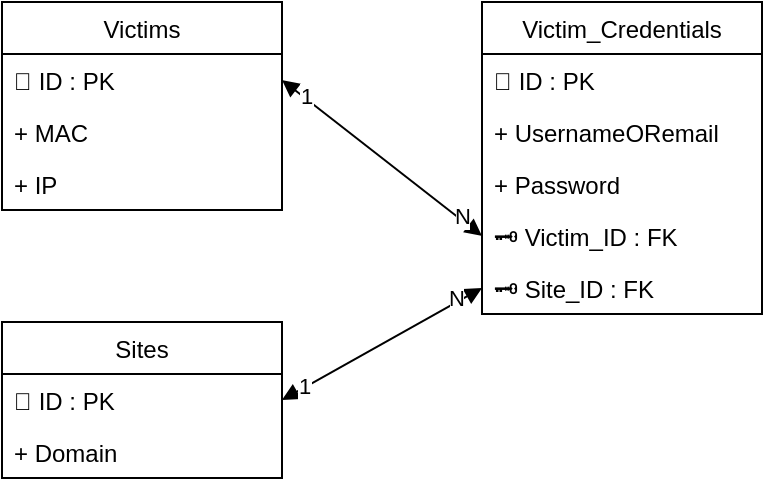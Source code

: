 <mxfile version="17.2.4" type="device"><diagram id="Jo3uVUITMqKza-cHhuF5" name="Diagram"><mxGraphModel dx="1038" dy="641" grid="1" gridSize="10" guides="1" tooltips="1" connect="1" arrows="1" fold="1" page="1" pageScale="1" pageWidth="850" pageHeight="1100" math="0" shadow="0"><root><mxCell id="0"/><mxCell id="1" parent="0"/><mxCell id="YiCvWo0h0xLFBs88haGI-9" value="Sites" style="swimlane;fontStyle=0;childLayout=stackLayout;horizontal=1;startSize=26;fillColor=none;horizontalStack=0;resizeParent=1;resizeParentMax=0;resizeLast=0;collapsible=1;marginBottom=0;" vertex="1" parent="1"><mxGeometry x="100" y="320" width="140" height="78" as="geometry"/></mxCell><mxCell id="YiCvWo0h0xLFBs88haGI-10" value="🔑 ID : PK" style="text;strokeColor=none;fillColor=none;align=left;verticalAlign=top;spacingLeft=4;spacingRight=4;overflow=hidden;rotatable=0;points=[[0,0.5],[1,0.5]];portConstraint=eastwest;" vertex="1" parent="YiCvWo0h0xLFBs88haGI-9"><mxGeometry y="26" width="140" height="26" as="geometry"/></mxCell><mxCell id="YiCvWo0h0xLFBs88haGI-11" value="+ Domain" style="text;strokeColor=none;fillColor=none;align=left;verticalAlign=top;spacingLeft=4;spacingRight=4;overflow=hidden;rotatable=0;points=[[0,0.5],[1,0.5]];portConstraint=eastwest;" vertex="1" parent="YiCvWo0h0xLFBs88haGI-9"><mxGeometry y="52" width="140" height="26" as="geometry"/></mxCell><mxCell id="YiCvWo0h0xLFBs88haGI-13" value="Victims" style="swimlane;fontStyle=0;childLayout=stackLayout;horizontal=1;startSize=26;fillColor=none;horizontalStack=0;resizeParent=1;resizeParentMax=0;resizeLast=0;collapsible=1;marginBottom=0;" vertex="1" parent="1"><mxGeometry x="100" y="160" width="140" height="104" as="geometry"><mxRectangle x="540" y="150" width="80" height="26" as="alternateBounds"/></mxGeometry></mxCell><mxCell id="YiCvWo0h0xLFBs88haGI-27" value="🔑 ID : PK" style="text;strokeColor=none;fillColor=none;align=left;verticalAlign=top;spacingLeft=4;spacingRight=4;overflow=hidden;rotatable=0;points=[[0,0.5],[1,0.5]];portConstraint=eastwest;" vertex="1" parent="YiCvWo0h0xLFBs88haGI-13"><mxGeometry y="26" width="140" height="26" as="geometry"/></mxCell><mxCell id="YiCvWo0h0xLFBs88haGI-14" value="+ MAC" style="text;strokeColor=none;fillColor=none;align=left;verticalAlign=top;spacingLeft=4;spacingRight=4;overflow=hidden;rotatable=0;points=[[0,0.5],[1,0.5]];portConstraint=eastwest;" vertex="1" parent="YiCvWo0h0xLFBs88haGI-13"><mxGeometry y="52" width="140" height="26" as="geometry"/></mxCell><mxCell id="YiCvWo0h0xLFBs88haGI-15" value="+ IP" style="text;strokeColor=none;fillColor=none;align=left;verticalAlign=top;spacingLeft=4;spacingRight=4;overflow=hidden;rotatable=0;points=[[0,0.5],[1,0.5]];portConstraint=eastwest;" vertex="1" parent="YiCvWo0h0xLFBs88haGI-13"><mxGeometry y="78" width="140" height="26" as="geometry"/></mxCell><mxCell id="YiCvWo0h0xLFBs88haGI-23" value="Victim_Credentials" style="swimlane;fontStyle=0;childLayout=stackLayout;horizontal=1;startSize=26;fillColor=none;horizontalStack=0;resizeParent=1;resizeParentMax=0;resizeLast=0;collapsible=1;marginBottom=0;" vertex="1" parent="1"><mxGeometry x="340" y="160" width="140" height="156" as="geometry"/></mxCell><mxCell id="YiCvWo0h0xLFBs88haGI-35" value="🔑 ID : PK" style="text;strokeColor=none;fillColor=none;align=left;verticalAlign=top;spacingLeft=4;spacingRight=4;overflow=hidden;rotatable=0;points=[[0,0.5],[1,0.5]];portConstraint=eastwest;" vertex="1" parent="YiCvWo0h0xLFBs88haGI-23"><mxGeometry y="26" width="140" height="26" as="geometry"/></mxCell><mxCell id="YiCvWo0h0xLFBs88haGI-18" value="+ UsernameORemail" style="text;strokeColor=none;fillColor=none;align=left;verticalAlign=top;spacingLeft=4;spacingRight=4;overflow=hidden;rotatable=0;points=[[0,0.5],[1,0.5]];portConstraint=eastwest;" vertex="1" parent="YiCvWo0h0xLFBs88haGI-23"><mxGeometry y="52" width="140" height="26" as="geometry"/></mxCell><mxCell id="YiCvWo0h0xLFBs88haGI-19" value="+ Password" style="text;strokeColor=none;fillColor=none;align=left;verticalAlign=top;spacingLeft=4;spacingRight=4;overflow=hidden;rotatable=0;points=[[0,0.5],[1,0.5]];portConstraint=eastwest;" vertex="1" parent="YiCvWo0h0xLFBs88haGI-23"><mxGeometry y="78" width="140" height="26" as="geometry"/></mxCell><mxCell id="YiCvWo0h0xLFBs88haGI-28" value="🗝️ Victim_ID : FK" style="text;strokeColor=none;fillColor=none;align=left;verticalAlign=top;spacingLeft=4;spacingRight=4;overflow=hidden;rotatable=0;points=[[0,0.5],[1,0.5]];portConstraint=eastwest;" vertex="1" parent="YiCvWo0h0xLFBs88haGI-23"><mxGeometry y="104" width="140" height="26" as="geometry"/></mxCell><mxCell id="YiCvWo0h0xLFBs88haGI-16" value="🗝️ Site_ID : FK" style="text;strokeColor=none;fillColor=none;align=left;verticalAlign=top;spacingLeft=4;spacingRight=4;overflow=hidden;rotatable=0;points=[[0,0.5],[1,0.5]];portConstraint=eastwest;" vertex="1" parent="YiCvWo0h0xLFBs88haGI-23"><mxGeometry y="130" width="140" height="26" as="geometry"/></mxCell><mxCell id="YiCvWo0h0xLFBs88haGI-29" value="" style="endArrow=block;startArrow=block;endFill=1;startFill=1;html=1;rounded=0;entryX=0;entryY=0.5;entryDx=0;entryDy=0;exitX=1;exitY=0.5;exitDx=0;exitDy=0;" edge="1" parent="1" source="YiCvWo0h0xLFBs88haGI-10" target="YiCvWo0h0xLFBs88haGI-16"><mxGeometry width="160" relative="1" as="geometry"><mxPoint x="230" y="210" as="sourcePoint"/><mxPoint x="500" y="250" as="targetPoint"/></mxGeometry></mxCell><mxCell id="YiCvWo0h0xLFBs88haGI-30" value="1" style="edgeLabel;html=1;align=center;verticalAlign=middle;resizable=0;points=[];" vertex="1" connectable="0" parent="YiCvWo0h0xLFBs88haGI-29"><mxGeometry x="-0.782" y="1" relative="1" as="geometry"><mxPoint as="offset"/></mxGeometry></mxCell><mxCell id="YiCvWo0h0xLFBs88haGI-31" value="N" style="edgeLabel;html=1;align=center;verticalAlign=middle;resizable=0;points=[];" vertex="1" connectable="0" parent="YiCvWo0h0xLFBs88haGI-29"><mxGeometry x="0.765" y="2" relative="1" as="geometry"><mxPoint as="offset"/></mxGeometry></mxCell><mxCell id="YiCvWo0h0xLFBs88haGI-32" value="" style="endArrow=block;startArrow=block;endFill=1;startFill=1;html=1;rounded=0;entryX=0;entryY=0.5;entryDx=0;entryDy=0;exitX=1;exitY=0.5;exitDx=0;exitDy=0;" edge="1" parent="1" source="YiCvWo0h0xLFBs88haGI-27" target="YiCvWo0h0xLFBs88haGI-28"><mxGeometry width="160" relative="1" as="geometry"><mxPoint x="230" y="209" as="sourcePoint"/><mxPoint x="350" y="287" as="targetPoint"/></mxGeometry></mxCell><mxCell id="YiCvWo0h0xLFBs88haGI-33" value="1" style="edgeLabel;html=1;align=center;verticalAlign=middle;resizable=0;points=[];" vertex="1" connectable="0" parent="YiCvWo0h0xLFBs88haGI-32"><mxGeometry x="-0.782" y="1" relative="1" as="geometry"><mxPoint as="offset"/></mxGeometry></mxCell><mxCell id="YiCvWo0h0xLFBs88haGI-34" value="N" style="edgeLabel;html=1;align=center;verticalAlign=middle;resizable=0;points=[];" vertex="1" connectable="0" parent="YiCvWo0h0xLFBs88haGI-32"><mxGeometry x="0.765" y="2" relative="1" as="geometry"><mxPoint as="offset"/></mxGeometry></mxCell></root></mxGraphModel></diagram></mxfile>